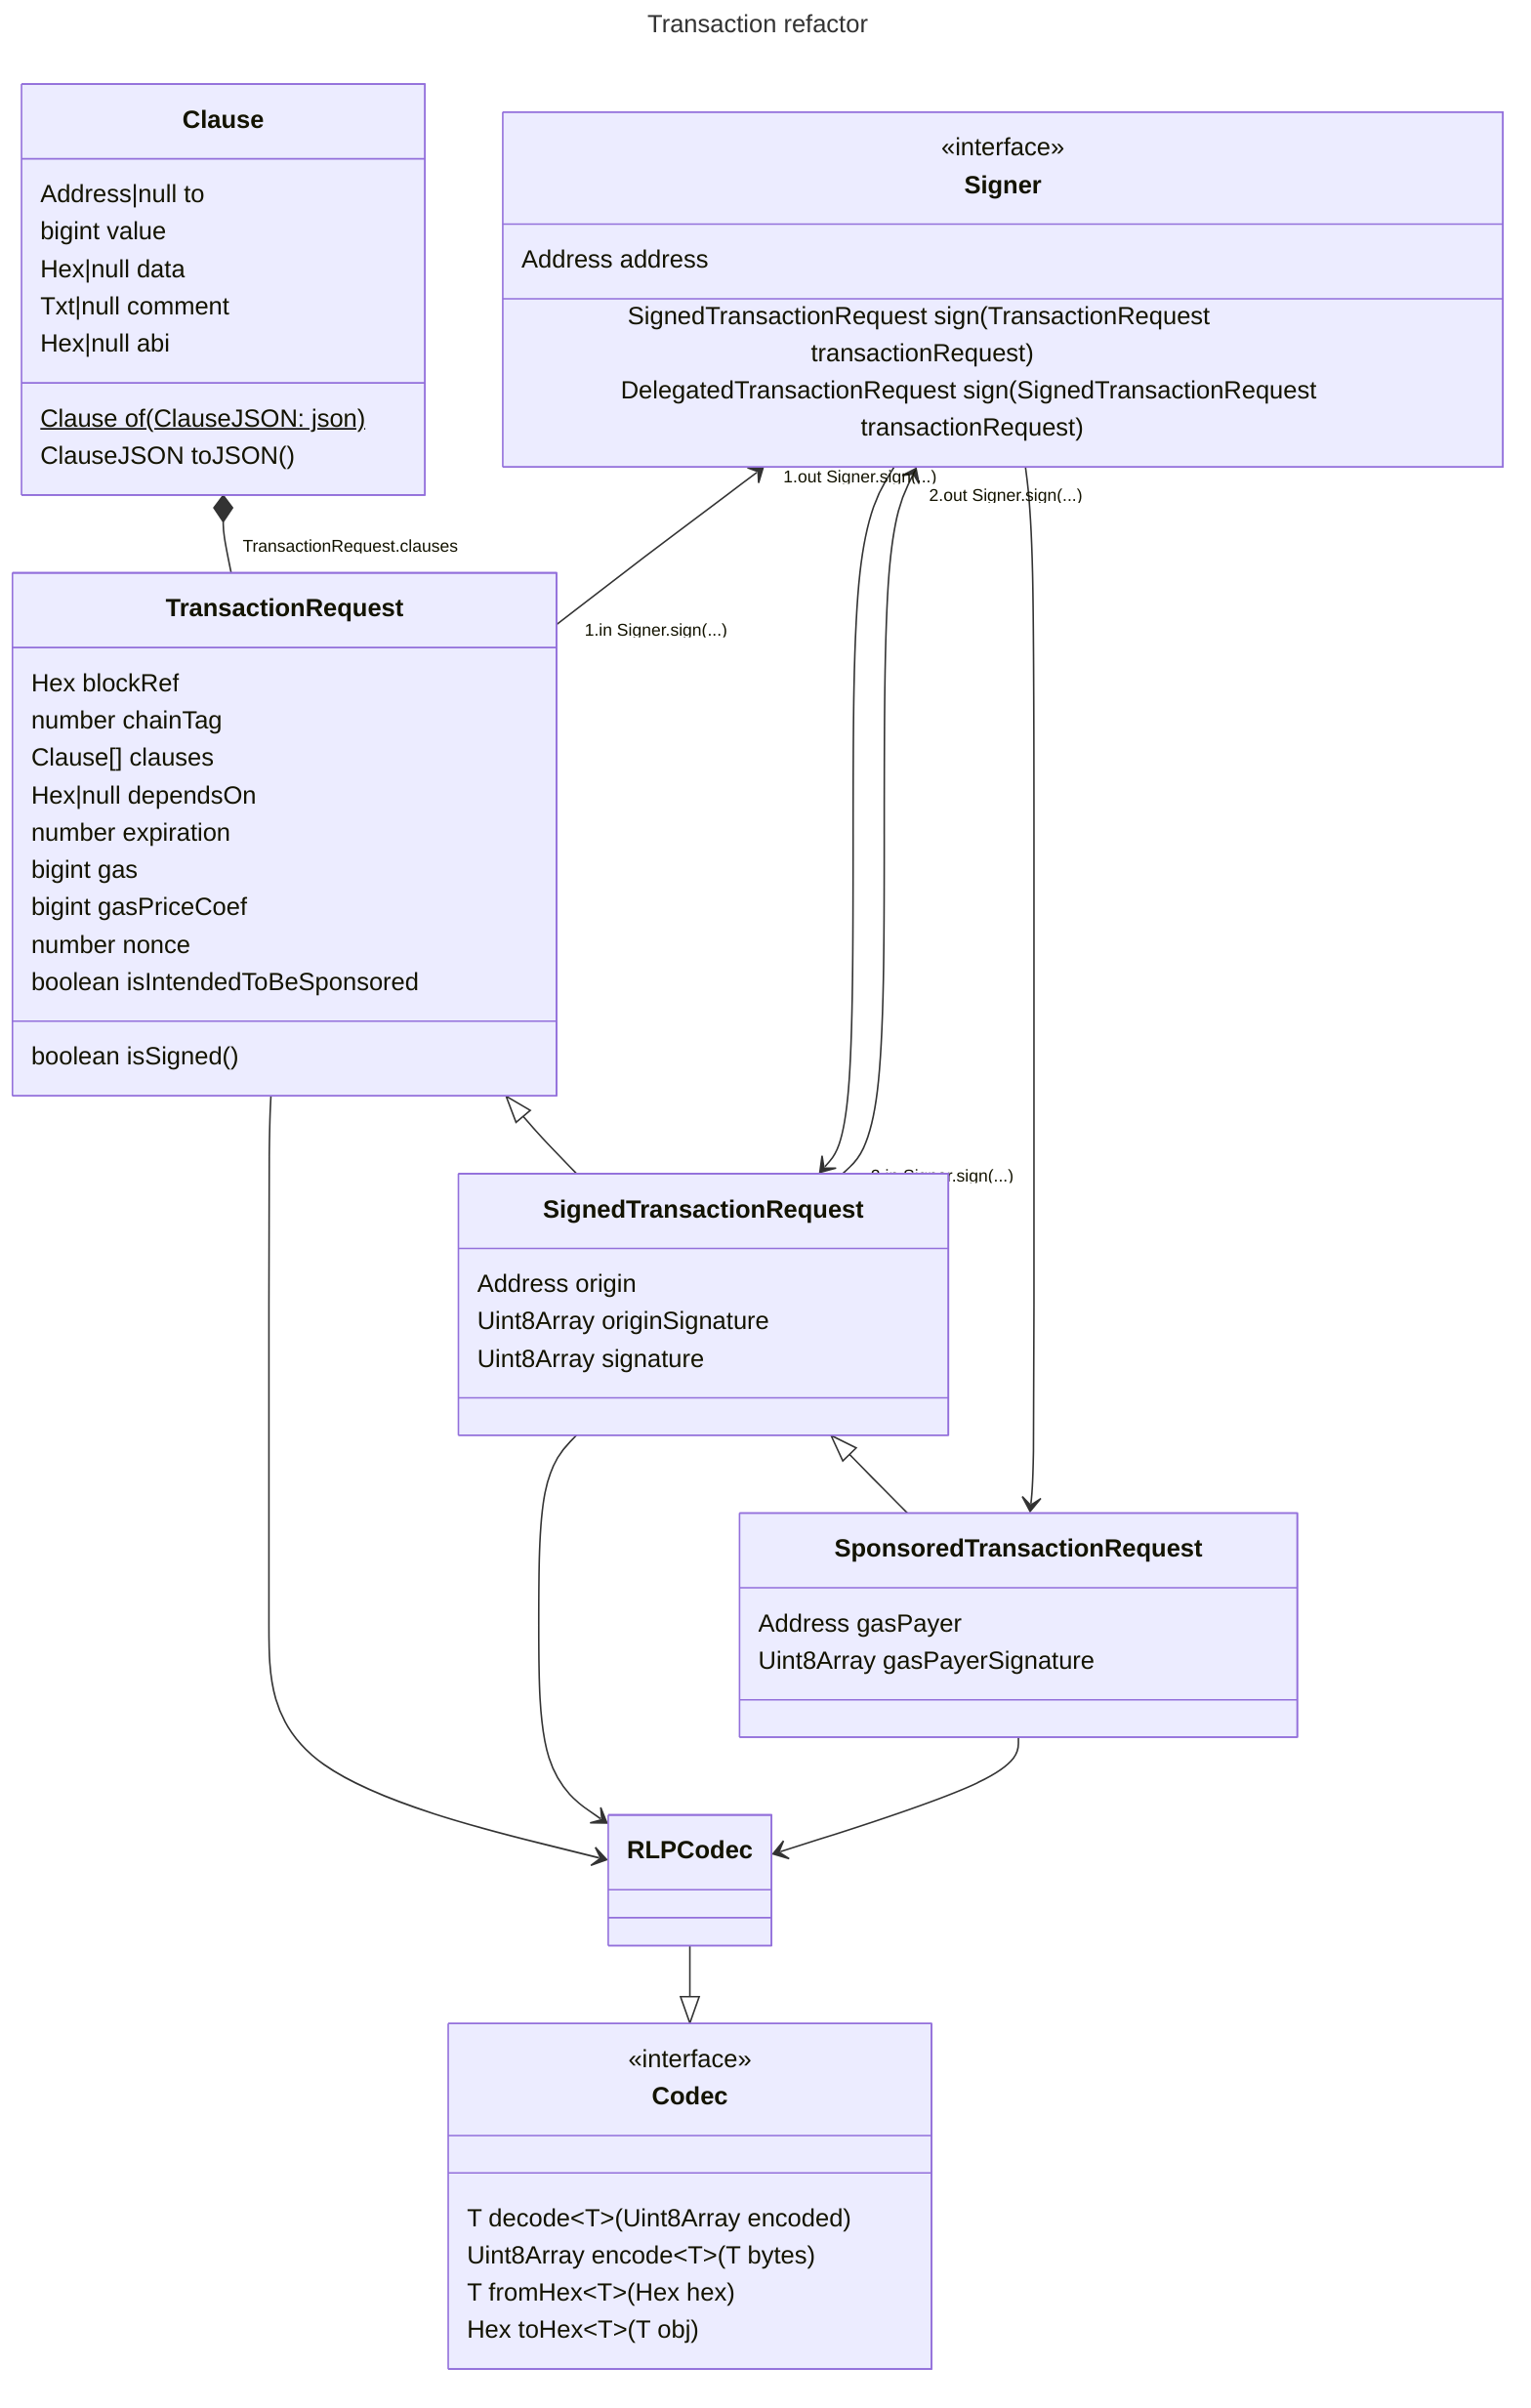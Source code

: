 ---
title: Transaction refactor
---
classDiagram
    class Clause {
        Address|null to
        bigint value
        Hex|null data
        Txt|null comment
        Hex|null abi
        Clause of(ClauseJSON: json)$
        ClauseJSON toJSON()
    }
    class Codec {
        <<interface>>
        T decode~T~(Uint8Array encoded)
        Uint8Array encode~T~(T bytes)
        T fromHex~T~(Hex hex)
        Hex toHex~T~(T obj)
    }
    class RLPCodec {
    }
    class Signer {
        <<interface>>
        Address address
        SignedTransactionRequest sign(TransactionRequest transactionRequest)
        DelegatedTransactionRequest sign(SignedTransactionRequest transactionRequest)
    }
    class SignedTransactionRequest {
        Address origin
        Uint8Array originSignature
        Uint8Array signature
    }
    class SponsoredTransactionRequest {
        Address gasPayer
        Uint8Array gasPayerSignature
    }
    class TransactionRequest {
        Hex blockRef
        number chainTag
        Clause[] clauses
        Hex|null dependsOn
        number expiration
        bigint gas
        bigint gasPriceCoef
        number nonce
        boolean isIntendedToBeSponsored
        boolean isSigned()
    }
    RLPCodec --|> Codec
    Clause *-- "TransactionRequest.clauses" TransactionRequest
    TransactionRequest <|-- SignedTransactionRequest
    SignedTransactionRequest <|-- SponsoredTransactionRequest
    Signer <-- "1.in Signer.sign(...) " TransactionRequest
    Signer "1.out Signer.sign(...)" --> SignedTransactionRequest
    Signer <-- "2.in Signer.sign(...)" SignedTransactionRequest
    Signer "2.out Signer.sign(...)" --> SponsoredTransactionRequest
    TransactionRequest --> RLPCodec
    SignedTransactionRequest --> RLPCodec
    SponsoredTransactionRequest --> RLPCodec